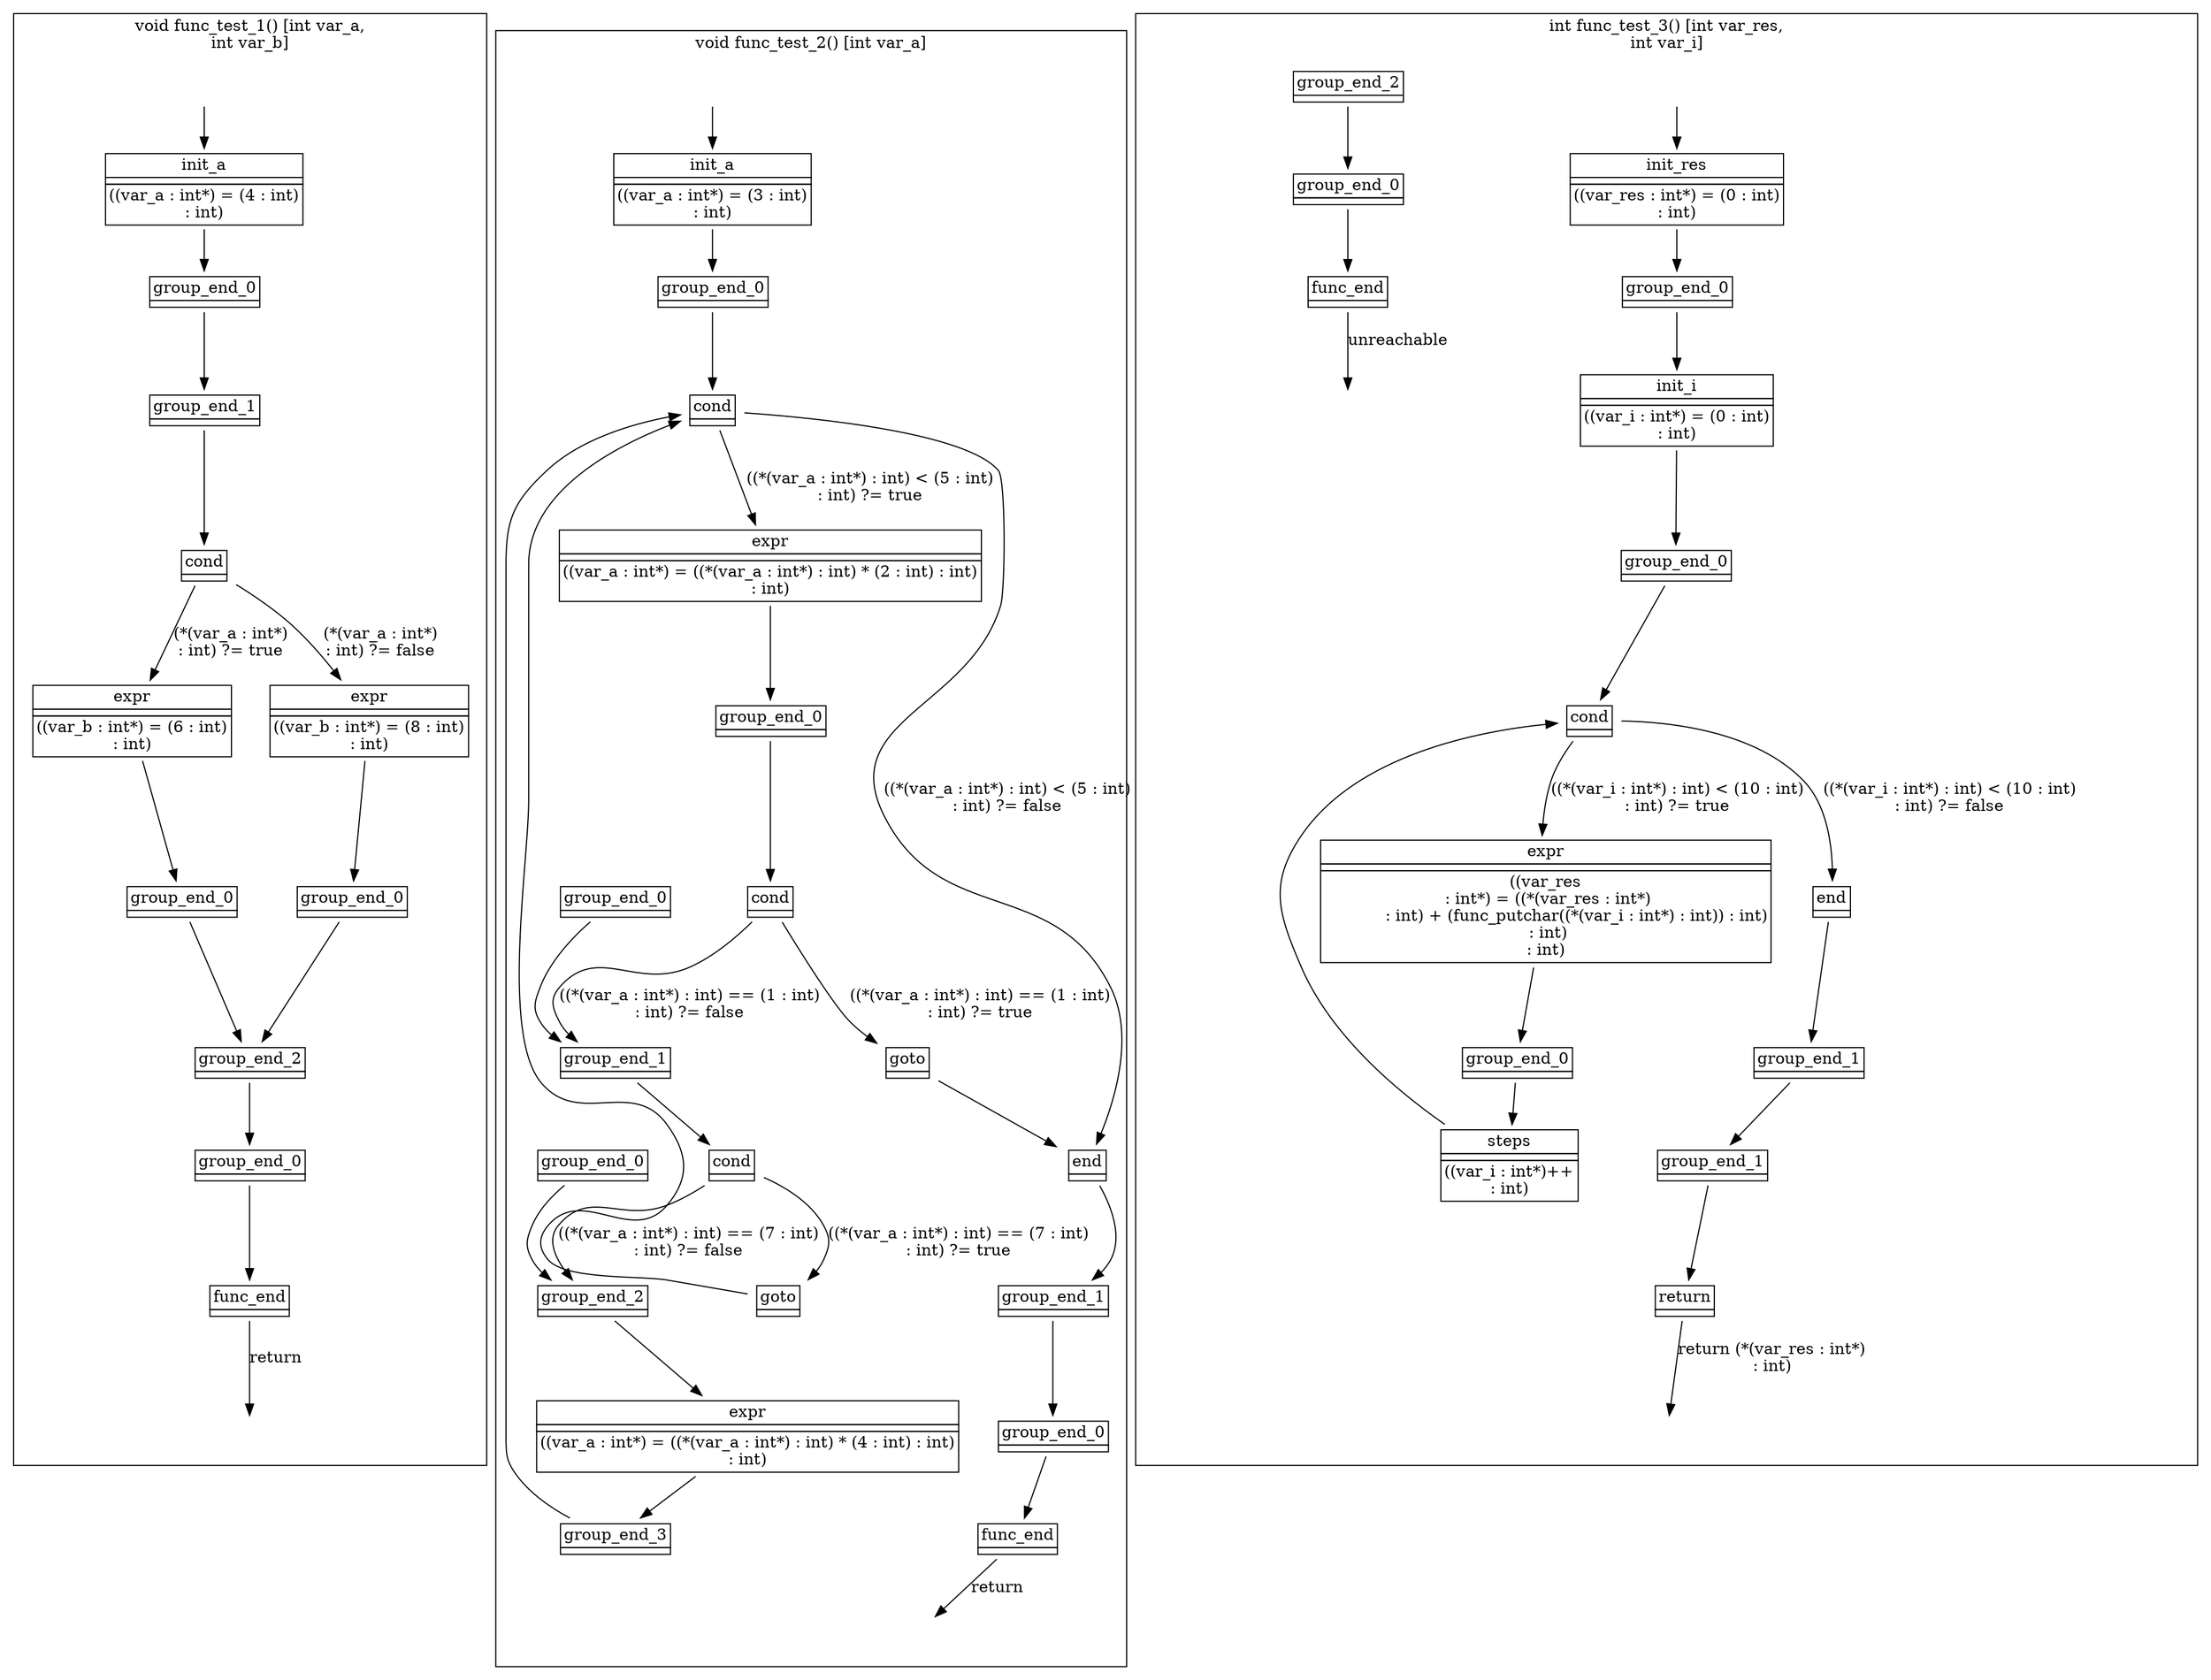 digraph {
    subgraph "cluster_0" {
        label = "void func_test_1() [int var_a,
int var_b]";
        "group_0::func_test_1::source"[style = invisible];
        "group_0::func_test_1::source" -> "group_0::decl_test_1::group_0::block_expr::group_0::init_a"
        "group_0::func_test_1::func_end"[shape=plaintext; label = <<table border="0" cellborder="1" cellspacing="0"><tr><td>func_end</td></tr>
        <tr><td></td></tr></table>>];
        "group_0::func_test_1::func_end::sink"[style = invisible];
        "group_0::func_test_1::func_end" -> "group_0::func_test_1::func_end::sink" [label="return"];
        "group_0::decl_test_1::group_0::block_expr::group_0::init_a"[shape=plaintext; label = <<table border="0" cellborder="1" cellspacing="0"><tr><td>init_a</td></tr>
        <tr><td></td></tr><tr><td>((var_a : int*) = (4 : int)<br/>
: int)</td></tr></table>>];
        "group_0::decl_test_1::group_0::block_expr::group_0::init_a" -> "group_0::decl_test_1::group_0::block_expr::group_end_0";
        "group_0::decl_test_1::group_0::block_expr::group_0::with_a::group_1::with_b::group_2::instr_if::then::block_expr::group_0::instr_expr::expr"[shape=plaintext; label = <<table border="0" cellborder="1" cellspacing="0"><tr><td>expr</td></tr>
        <tr><td></td></tr><tr><td>((var_b : int*) = (6 : int)<br/>
: int)</td></tr></table>>];
        "group_0::decl_test_1::group_0::block_expr::group_0::with_a::group_1::with_b::group_2::instr_if::then::block_expr::group_0::instr_expr::expr" -> "group_0::decl_test_1::group_0::block_expr::group_0::with_a::group_1::with_b::group_2::instr_if::then::block_expr::group_end_0";
        "group_0::decl_test_1::group_0::block_expr::group_0::with_a::group_1::with_b::group_2::instr_if::then::block_expr::group_end_0"[shape=plaintext; label = <<table border="0" cellborder="1" cellspacing="0"><tr><td>group_end_0</td></tr>
        <tr><td></td></tr></table>>];
        "group_0::decl_test_1::group_0::block_expr::group_0::with_a::group_1::with_b::group_2::instr_if::then::block_expr::group_end_0" -> "group_0::decl_test_1::group_0::block_expr::group_end_2";
        "group_0::decl_test_1::group_0::block_expr::group_0::with_a::group_1::with_b::group_2::instr_if::else::block_expr::group_0::instr_expr::expr"[shape=plaintext; label = <<table border="0" cellborder="1" cellspacing="0"><tr><td>expr</td></tr>
        <tr><td></td></tr><tr><td>((var_b : int*) = (8 : int)<br/>
: int)</td></tr></table>>];
        "group_0::decl_test_1::group_0::block_expr::group_0::with_a::group_1::with_b::group_2::instr_if::else::block_expr::group_0::instr_expr::expr" -> "group_0::decl_test_1::group_0::block_expr::group_0::with_a::group_1::with_b::group_2::instr_if::else::block_expr::group_end_0";
        "group_0::decl_test_1::group_0::block_expr::group_0::with_a::group_1::with_b::group_2::instr_if::else::block_expr::group_end_0"[shape=plaintext; label = <<table border="0" cellborder="1" cellspacing="0"><tr><td>group_end_0</td></tr>
        <tr><td></td></tr></table>>];
        "group_0::decl_test_1::group_0::block_expr::group_0::with_a::group_1::with_b::group_2::instr_if::else::block_expr::group_end_0" -> "group_0::decl_test_1::group_0::block_expr::group_end_2";
        "group_0::decl_test_1::group_0::block_expr::group_0::with_a::group_1::with_b::group_2::instr_if::cond"[shape=plaintext; label = <<table border="0" cellborder="1" cellspacing="0"><tr><td>cond</td></tr>
        <tr><td></td></tr></table>>];
        "group_0::decl_test_1::group_0::block_expr::group_0::with_a::group_1::with_b::group_2::instr_if::cond" -> "group_0::decl_test_1::group_0::block_expr::group_0::with_a::group_1::with_b::group_2::instr_if::then::block_expr::group_0::instr_expr::expr" [label="(*(var_a : int*)
: int) ?= true"];
        "group_0::decl_test_1::group_0::block_expr::group_0::with_a::group_1::with_b::group_2::instr_if::cond" -> "group_0::decl_test_1::group_0::block_expr::group_0::with_a::group_1::with_b::group_2::instr_if::else::block_expr::group_0::instr_expr::expr" [label="(*(var_a : int*)
: int) ?= false"];
        "group_0::decl_test_1::group_0::block_expr::group_end_0"[shape=plaintext; label = <<table border="0" cellborder="1" cellspacing="0"><tr><td>group_end_0</td></tr>
        <tr><td></td></tr></table>>];
        "group_0::decl_test_1::group_0::block_expr::group_end_0" -> "group_0::decl_test_1::group_0::block_expr::group_end_1";
        "group_0::decl_test_1::group_0::block_expr::group_end_1"[shape=plaintext; label = <<table border="0" cellborder="1" cellspacing="0"><tr><td>group_end_1</td></tr>
        <tr><td></td></tr></table>>];
        "group_0::decl_test_1::group_0::block_expr::group_end_1" -> "group_0::decl_test_1::group_0::block_expr::group_0::with_a::group_1::with_b::group_2::instr_if::cond";
        "group_0::decl_test_1::group_0::block_expr::group_end_2"[shape=plaintext; label = <<table border="0" cellborder="1" cellspacing="0"><tr><td>group_end_2</td></tr>
        <tr><td></td></tr></table>>];
        "group_0::decl_test_1::group_0::block_expr::group_end_2" -> "group_0::decl_test_1::group_end_0";
        "group_0::decl_test_1::group_end_0"[shape=plaintext; label = <<table border="0" cellborder="1" cellspacing="0"><tr><td>group_end_0</td></tr>
        <tr><td></td></tr></table>>];
        "group_0::decl_test_1::group_end_0" -> "group_0::func_test_1::func_end";
    }
    subgraph "cluster_1" {
        label = "void func_test_2() [int var_a]";
        "group_1::func_test_2::source"[style = invisible];
        "group_1::func_test_2::source" -> "group_1::decl_test_2::group_0::block_expr::group_0::init_a"
        "group_1::func_test_2::func_end"[shape=plaintext; label = <<table border="0" cellborder="1" cellspacing="0"><tr><td>func_end</td></tr>
        <tr><td></td></tr></table>>];
        "group_1::func_test_2::func_end::sink"[style = invisible];
        "group_1::func_test_2::func_end" -> "group_1::func_test_2::func_end::sink" [label="return"];
        "group_1::decl_test_2::group_0::block_expr::group_0::init_a"[shape=plaintext; label = <<table border="0" cellborder="1" cellspacing="0"><tr><td>init_a</td></tr>
        <tr><td></td></tr><tr><td>((var_a : int*) = (3 : int)<br/>
: int)</td></tr></table>>];
        "group_1::decl_test_2::group_0::block_expr::group_0::init_a" -> "group_1::decl_test_2::group_0::block_expr::group_end_0";
        "group_1::decl_test_2::group_0::block_expr::group_0::with_a::group_1::instr_while::body::block_expr::group_0::instr_expr::expr"[shape=plaintext; label = <<table border="0" cellborder="1" cellspacing="0"><tr><td>expr</td></tr>
        <tr><td></td></tr><tr><td>((var_a : int*) = ((*(var_a : int*) : int) * (2 : int) : int)<br/>
: int)</td></tr></table>>];
        "group_1::decl_test_2::group_0::block_expr::group_0::with_a::group_1::instr_while::body::block_expr::group_0::instr_expr::expr" -> "group_1::decl_test_2::group_0::block_expr::group_0::with_a::group_1::instr_while::body::block_expr::group_end_0";
        "group_1::decl_test_2::group_0::block_expr::group_0::with_a::group_1::instr_while::body::block_expr::group_1::instr_if::then::block_expr::group_0::instr_break::goto"[shape=plaintext; label = <<table border="0" cellborder="1" cellspacing="0"><tr><td>goto</td></tr>
        <tr><td></td></tr></table>>];
        "group_1::decl_test_2::group_0::block_expr::group_0::with_a::group_1::instr_while::body::block_expr::group_1::instr_if::then::block_expr::group_0::instr_break::goto" -> "group_1::decl_test_2::group_0::block_expr::group_0::with_a::group_1::instr_while::end";
        "group_1::decl_test_2::group_0::block_expr::group_0::with_a::group_1::instr_while::body::block_expr::group_1::instr_if::then::block_expr::group_end_0"[shape=plaintext; label = <<table border="0" cellborder="1" cellspacing="0"><tr><td>group_end_0</td></tr>
        <tr><td></td></tr></table>>];
        "group_1::decl_test_2::group_0::block_expr::group_0::with_a::group_1::instr_while::body::block_expr::group_1::instr_if::then::block_expr::group_end_0" -> "group_1::decl_test_2::group_0::block_expr::group_0::with_a::group_1::instr_while::body::block_expr::group_end_1";
        "group_1::decl_test_2::group_0::block_expr::group_0::with_a::group_1::instr_while::body::block_expr::group_1::instr_if::cond"[shape=plaintext; label = <<table border="0" cellborder="1" cellspacing="0"><tr><td>cond</td></tr>
        <tr><td></td></tr></table>>];
        "group_1::decl_test_2::group_0::block_expr::group_0::with_a::group_1::instr_while::body::block_expr::group_1::instr_if::cond" -> "group_1::decl_test_2::group_0::block_expr::group_0::with_a::group_1::instr_while::body::block_expr::group_1::instr_if::then::block_expr::group_0::instr_break::goto" [label="((*(var_a : int*) : int) == (1 : int)
: int) ?= true"];
        "group_1::decl_test_2::group_0::block_expr::group_0::with_a::group_1::instr_while::body::block_expr::group_1::instr_if::cond" -> "group_1::decl_test_2::group_0::block_expr::group_0::with_a::group_1::instr_while::body::block_expr::group_end_1" [label="((*(var_a : int*) : int) == (1 : int)
: int) ?= false"];
        "group_1::decl_test_2::group_0::block_expr::group_0::with_a::group_1::instr_while::body::block_expr::group_2::instr_if::then::block_expr::group_0::instr_continue::goto"[shape=plaintext; label = <<table border="0" cellborder="1" cellspacing="0"><tr><td>goto</td></tr>
        <tr><td></td></tr></table>>];
        "group_1::decl_test_2::group_0::block_expr::group_0::with_a::group_1::instr_while::body::block_expr::group_2::instr_if::then::block_expr::group_0::instr_continue::goto" -> "group_1::decl_test_2::group_0::block_expr::group_0::with_a::group_1::instr_while::cond";
        "group_1::decl_test_2::group_0::block_expr::group_0::with_a::group_1::instr_while::body::block_expr::group_2::instr_if::then::block_expr::group_end_0"[shape=plaintext; label = <<table border="0" cellborder="1" cellspacing="0"><tr><td>group_end_0</td></tr>
        <tr><td></td></tr></table>>];
        "group_1::decl_test_2::group_0::block_expr::group_0::with_a::group_1::instr_while::body::block_expr::group_2::instr_if::then::block_expr::group_end_0" -> "group_1::decl_test_2::group_0::block_expr::group_0::with_a::group_1::instr_while::body::block_expr::group_end_2";
        "group_1::decl_test_2::group_0::block_expr::group_0::with_a::group_1::instr_while::body::block_expr::group_2::instr_if::cond"[shape=plaintext; label = <<table border="0" cellborder="1" cellspacing="0"><tr><td>cond</td></tr>
        <tr><td></td></tr></table>>];
        "group_1::decl_test_2::group_0::block_expr::group_0::with_a::group_1::instr_while::body::block_expr::group_2::instr_if::cond" -> "group_1::decl_test_2::group_0::block_expr::group_0::with_a::group_1::instr_while::body::block_expr::group_2::instr_if::then::block_expr::group_0::instr_continue::goto" [label="((*(var_a : int*) : int) == (7 : int)
: int) ?= true"];
        "group_1::decl_test_2::group_0::block_expr::group_0::with_a::group_1::instr_while::body::block_expr::group_2::instr_if::cond" -> "group_1::decl_test_2::group_0::block_expr::group_0::with_a::group_1::instr_while::body::block_expr::group_end_2" [label="((*(var_a : int*) : int) == (7 : int)
: int) ?= false"];
        "group_1::decl_test_2::group_0::block_expr::group_0::with_a::group_1::instr_while::body::block_expr::group_3::instr_expr::expr"[shape=plaintext; label = <<table border="0" cellborder="1" cellspacing="0"><tr><td>expr</td></tr>
        <tr><td></td></tr><tr><td>((var_a : int*) = ((*(var_a : int*) : int) * (4 : int) : int)<br/>
: int)</td></tr></table>>];
        "group_1::decl_test_2::group_0::block_expr::group_0::with_a::group_1::instr_while::body::block_expr::group_3::instr_expr::expr" -> "group_1::decl_test_2::group_0::block_expr::group_0::with_a::group_1::instr_while::body::block_expr::group_end_3";
        "group_1::decl_test_2::group_0::block_expr::group_0::with_a::group_1::instr_while::body::block_expr::group_end_0"[shape=plaintext; label = <<table border="0" cellborder="1" cellspacing="0"><tr><td>group_end_0</td></tr>
        <tr><td></td></tr></table>>];
        "group_1::decl_test_2::group_0::block_expr::group_0::with_a::group_1::instr_while::body::block_expr::group_end_0" -> "group_1::decl_test_2::group_0::block_expr::group_0::with_a::group_1::instr_while::body::block_expr::group_1::instr_if::cond";
        "group_1::decl_test_2::group_0::block_expr::group_0::with_a::group_1::instr_while::body::block_expr::group_end_1"[shape=plaintext; label = <<table border="0" cellborder="1" cellspacing="0"><tr><td>group_end_1</td></tr>
        <tr><td></td></tr></table>>];
        "group_1::decl_test_2::group_0::block_expr::group_0::with_a::group_1::instr_while::body::block_expr::group_end_1" -> "group_1::decl_test_2::group_0::block_expr::group_0::with_a::group_1::instr_while::body::block_expr::group_2::instr_if::cond";
        "group_1::decl_test_2::group_0::block_expr::group_0::with_a::group_1::instr_while::body::block_expr::group_end_2"[shape=plaintext; label = <<table border="0" cellborder="1" cellspacing="0"><tr><td>group_end_2</td></tr>
        <tr><td></td></tr></table>>];
        "group_1::decl_test_2::group_0::block_expr::group_0::with_a::group_1::instr_while::body::block_expr::group_end_2" -> "group_1::decl_test_2::group_0::block_expr::group_0::with_a::group_1::instr_while::body::block_expr::group_3::instr_expr::expr";
        "group_1::decl_test_2::group_0::block_expr::group_0::with_a::group_1::instr_while::body::block_expr::group_end_3"[shape=plaintext; label = <<table border="0" cellborder="1" cellspacing="0"><tr><td>group_end_3</td></tr>
        <tr><td></td></tr></table>>];
        "group_1::decl_test_2::group_0::block_expr::group_0::with_a::group_1::instr_while::body::block_expr::group_end_3" -> "group_1::decl_test_2::group_0::block_expr::group_0::with_a::group_1::instr_while::cond";
        "group_1::decl_test_2::group_0::block_expr::group_0::with_a::group_1::instr_while::cond"[shape=plaintext; label = <<table border="0" cellborder="1" cellspacing="0"><tr><td>cond</td></tr>
        <tr><td></td></tr></table>>];
        "group_1::decl_test_2::group_0::block_expr::group_0::with_a::group_1::instr_while::cond" -> "group_1::decl_test_2::group_0::block_expr::group_0::with_a::group_1::instr_while::body::block_expr::group_0::instr_expr::expr" [label="((*(var_a : int*) : int) < (5 : int)
: int) ?= true"];
        "group_1::decl_test_2::group_0::block_expr::group_0::with_a::group_1::instr_while::cond" -> "group_1::decl_test_2::group_0::block_expr::group_0::with_a::group_1::instr_while::end" [label="((*(var_a : int*) : int) < (5 : int)
: int) ?= false"];
        "group_1::decl_test_2::group_0::block_expr::group_0::with_a::group_1::instr_while::end"[shape=plaintext; label = <<table border="0" cellborder="1" cellspacing="0"><tr><td>end</td></tr>
        <tr><td></td></tr></table>>];
        "group_1::decl_test_2::group_0::block_expr::group_0::with_a::group_1::instr_while::end" -> "group_1::decl_test_2::group_0::block_expr::group_end_1";
        "group_1::decl_test_2::group_0::block_expr::group_end_0"[shape=plaintext; label = <<table border="0" cellborder="1" cellspacing="0"><tr><td>group_end_0</td></tr>
        <tr><td></td></tr></table>>];
        "group_1::decl_test_2::group_0::block_expr::group_end_0" -> "group_1::decl_test_2::group_0::block_expr::group_0::with_a::group_1::instr_while::cond";
        "group_1::decl_test_2::group_0::block_expr::group_end_1"[shape=plaintext; label = <<table border="0" cellborder="1" cellspacing="0"><tr><td>group_end_1</td></tr>
        <tr><td></td></tr></table>>];
        "group_1::decl_test_2::group_0::block_expr::group_end_1" -> "group_1::decl_test_2::group_end_0";
        "group_1::decl_test_2::group_end_0"[shape=plaintext; label = <<table border="0" cellborder="1" cellspacing="0"><tr><td>group_end_0</td></tr>
        <tr><td></td></tr></table>>];
        "group_1::decl_test_2::group_end_0" -> "group_1::func_test_2::func_end";
    }
    subgraph "cluster_2" {
        label = "int func_test_3() [int var_res,
int var_i]";
        "group_2::func_test_3::source"[style = invisible];
        "group_2::func_test_3::source" -> "group_2::decl_test_3::group_0::block_expr::group_0::init_res"
        "group_2::func_test_3::func_end"[shape=plaintext; label = <<table border="0" cellborder="1" cellspacing="0"><tr><td>func_end</td></tr>
        <tr><td></td></tr></table>>];
        "group_2::func_test_3::func_end::sink"[style = invisible];
        "group_2::func_test_3::func_end" -> "group_2::func_test_3::func_end::sink" [label="unreachable"];
        "group_2::decl_test_3::group_0::block_expr::group_0::init_res"[shape=plaintext; label = <<table border="0" cellborder="1" cellspacing="0"><tr><td>init_res</td></tr>
        <tr><td></td></tr><tr><td>((var_res : int*) = (0 : int)<br/>
: int)</td></tr></table>>];
        "group_2::decl_test_3::group_0::block_expr::group_0::init_res" -> "group_2::decl_test_3::group_0::block_expr::group_end_0";
        "group_2::decl_test_3::group_0::block_expr::group_0::with_res::group_1::block_expr::group_0::init_i"[shape=plaintext; label = <<table border="0" cellborder="1" cellspacing="0"><tr><td>init_i</td></tr>
        <tr><td></td></tr><tr><td>((var_i : int*) = (0 : int)<br/>
: int)</td></tr></table>>];
        "group_2::decl_test_3::group_0::block_expr::group_0::with_res::group_1::block_expr::group_0::init_i" -> "group_2::decl_test_3::group_0::block_expr::group_0::with_res::group_1::block_expr::group_end_0";
        "group_2::decl_test_3::group_0::block_expr::group_0::with_res::group_1::block_expr::group_0::with_i::group_1::instr_for::body::block_expr::group_0::instr_expr::expr"[shape=plaintext; label = <<table border="0" cellborder="1" cellspacing="0"><tr><td>expr</td></tr>
        <tr><td></td></tr><tr><td>((var_res<br/>
 : int*) = ((*(var_res : int*)<br/>
            : int) + (func_putchar((*(var_i : int*) : int)) : int)<br/>
 : int)<br/>
: int)</td></tr></table>>];
        "group_2::decl_test_3::group_0::block_expr::group_0::with_res::group_1::block_expr::group_0::with_i::group_1::instr_for::body::block_expr::group_0::instr_expr::expr" -> "group_2::decl_test_3::group_0::block_expr::group_0::with_res::group_1::block_expr::group_0::with_i::group_1::instr_for::body::block_expr::group_end_0";
        "group_2::decl_test_3::group_0::block_expr::group_0::with_res::group_1::block_expr::group_0::with_i::group_1::instr_for::body::block_expr::group_end_0"[shape=plaintext; label = <<table border="0" cellborder="1" cellspacing="0"><tr><td>group_end_0</td></tr>
        <tr><td></td></tr></table>>];
        "group_2::decl_test_3::group_0::block_expr::group_0::with_res::group_1::block_expr::group_0::with_i::group_1::instr_for::body::block_expr::group_end_0" -> "group_2::decl_test_3::group_0::block_expr::group_0::with_res::group_1::block_expr::group_0::with_i::group_1::instr_for::steps";
        "group_2::decl_test_3::group_0::block_expr::group_0::with_res::group_1::block_expr::group_0::with_i::group_1::instr_for::cond"[shape=plaintext; label = <<table border="0" cellborder="1" cellspacing="0"><tr><td>cond</td></tr>
        <tr><td></td></tr></table>>];
        "group_2::decl_test_3::group_0::block_expr::group_0::with_res::group_1::block_expr::group_0::with_i::group_1::instr_for::cond" -> "group_2::decl_test_3::group_0::block_expr::group_0::with_res::group_1::block_expr::group_0::with_i::group_1::instr_for::body::block_expr::group_0::instr_expr::expr" [label="((*(var_i : int*) : int) < (10 : int)
: int) ?= true"];
        "group_2::decl_test_3::group_0::block_expr::group_0::with_res::group_1::block_expr::group_0::with_i::group_1::instr_for::cond" -> "group_2::decl_test_3::group_0::block_expr::group_0::with_res::group_1::block_expr::group_0::with_i::group_1::instr_for::end" [label="((*(var_i : int*) : int) < (10 : int)
: int) ?= false"];
        "group_2::decl_test_3::group_0::block_expr::group_0::with_res::group_1::block_expr::group_0::with_i::group_1::instr_for::steps"[shape=plaintext; label = <<table border="0" cellborder="1" cellspacing="0"><tr><td>steps</td></tr>
        <tr><td></td></tr><tr><td>((var_i : int*)++<br/>
: int)</td></tr></table>>];
        "group_2::decl_test_3::group_0::block_expr::group_0::with_res::group_1::block_expr::group_0::with_i::group_1::instr_for::steps" -> "group_2::decl_test_3::group_0::block_expr::group_0::with_res::group_1::block_expr::group_0::with_i::group_1::instr_for::cond";
        "group_2::decl_test_3::group_0::block_expr::group_0::with_res::group_1::block_expr::group_0::with_i::group_1::instr_for::end"[shape=plaintext; label = <<table border="0" cellborder="1" cellspacing="0"><tr><td>end</td></tr>
        <tr><td></td></tr></table>>];
        "group_2::decl_test_3::group_0::block_expr::group_0::with_res::group_1::block_expr::group_0::with_i::group_1::instr_for::end" -> "group_2::decl_test_3::group_0::block_expr::group_0::with_res::group_1::block_expr::group_end_1";
        "group_2::decl_test_3::group_0::block_expr::group_0::with_res::group_1::block_expr::group_end_0"[shape=plaintext; label = <<table border="0" cellborder="1" cellspacing="0"><tr><td>group_end_0</td></tr>
        <tr><td></td></tr></table>>];
        "group_2::decl_test_3::group_0::block_expr::group_0::with_res::group_1::block_expr::group_end_0" -> "group_2::decl_test_3::group_0::block_expr::group_0::with_res::group_1::block_expr::group_0::with_i::group_1::instr_for::cond";
        "group_2::decl_test_3::group_0::block_expr::group_0::with_res::group_1::block_expr::group_end_1"[shape=plaintext; label = <<table border="0" cellborder="1" cellspacing="0"><tr><td>group_end_1</td></tr>
        <tr><td></td></tr></table>>];
        "group_2::decl_test_3::group_0::block_expr::group_0::with_res::group_1::block_expr::group_end_1" -> "group_2::decl_test_3::group_0::block_expr::group_end_1";
        "group_2::decl_test_3::group_0::block_expr::group_0::with_res::group_2::instr_return::return"[shape=plaintext; label = <<table border="0" cellborder="1" cellspacing="0"><tr><td>return</td></tr>
        <tr><td></td></tr></table>>];
        "group_2::decl_test_3::group_0::block_expr::group_0::with_res::group_2::instr_return::return::sink"[style = invisible];
        "group_2::decl_test_3::group_0::block_expr::group_0::with_res::group_2::instr_return::return" -> "group_2::decl_test_3::group_0::block_expr::group_0::with_res::group_2::instr_return::return::sink" [label="return (*(var_res : int*)
: int)"];
        "group_2::decl_test_3::group_0::block_expr::group_end_0"[shape=plaintext; label = <<table border="0" cellborder="1" cellspacing="0"><tr><td>group_end_0</td></tr>
        <tr><td></td></tr></table>>];
        "group_2::decl_test_3::group_0::block_expr::group_end_0" -> "group_2::decl_test_3::group_0::block_expr::group_0::with_res::group_1::block_expr::group_0::init_i";
        "group_2::decl_test_3::group_0::block_expr::group_end_1"[shape=plaintext; label = <<table border="0" cellborder="1" cellspacing="0"><tr><td>group_end_1</td></tr>
        <tr><td></td></tr></table>>];
        "group_2::decl_test_3::group_0::block_expr::group_end_1" -> "group_2::decl_test_3::group_0::block_expr::group_0::with_res::group_2::instr_return::return";
        "group_2::decl_test_3::group_0::block_expr::group_end_2"[shape=plaintext; label = <<table border="0" cellborder="1" cellspacing="0"><tr><td>group_end_2</td></tr>
        <tr><td></td></tr></table>>];
        "group_2::decl_test_3::group_0::block_expr::group_end_2" -> "group_2::decl_test_3::group_end_0";
        "group_2::decl_test_3::group_end_0"[shape=plaintext; label = <<table border="0" cellborder="1" cellspacing="0"><tr><td>group_end_0</td></tr>
        <tr><td></td></tr></table>>];
        "group_2::decl_test_3::group_end_0" -> "group_2::func_test_3::func_end";
    }
}
